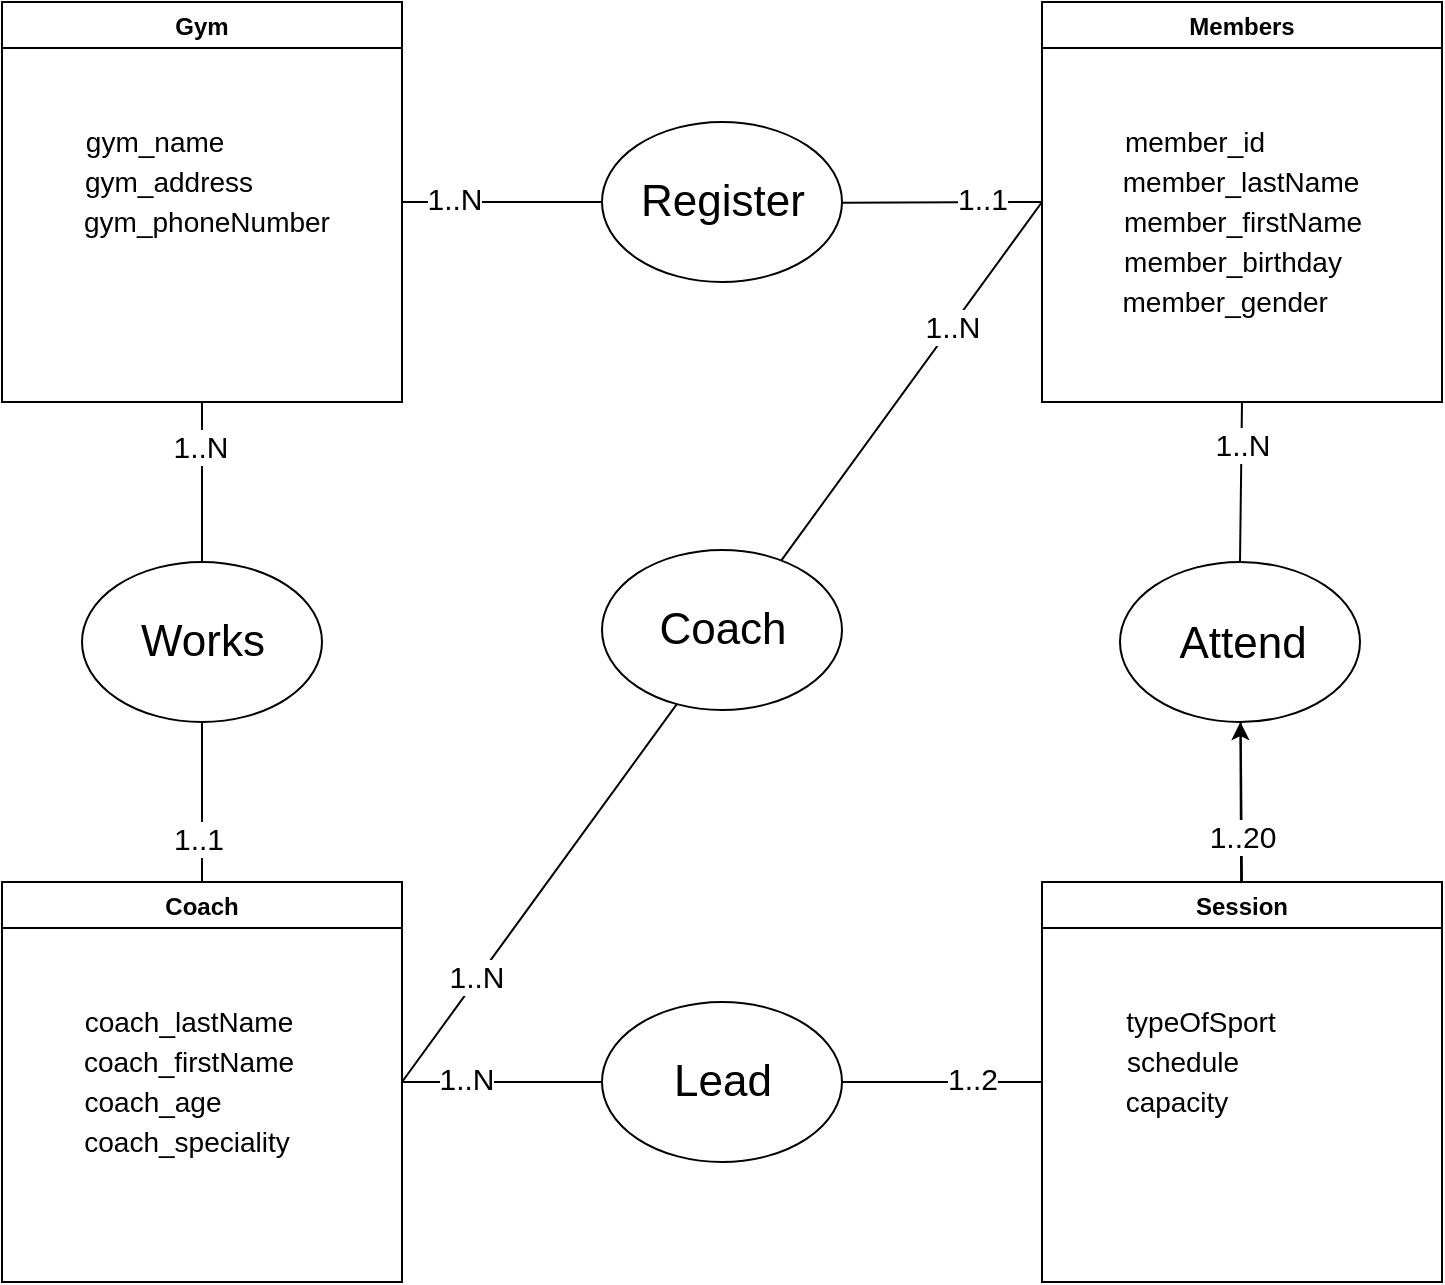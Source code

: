 <mxfile>
    <diagram id="js2nl5Gf9NYXSrSAkuoX" name="Page-1">
        <mxGraphModel dx="745" dy="562" grid="1" gridSize="10" guides="1" tooltips="1" connect="1" arrows="1" fold="1" page="1" pageScale="1" pageWidth="827" pageHeight="1169" background="#ffffff" math="0" shadow="0">
            <root>
                <mxCell id="0"/>
                <mxCell id="1" parent="0"/>
                <mxCell id="2" value="Gym" style="swimlane;" parent="1" vertex="1">
                    <mxGeometry x="80" y="40" width="200" height="200" as="geometry"/>
                </mxCell>
                <mxCell id="5" value="gym_address" style="text;html=1;align=center;verticalAlign=middle;resizable=0;points=[];autosize=1;strokeColor=none;fillColor=none;fontSize=14;" parent="2" vertex="1">
                    <mxGeometry x="33" y="80" width="100" height="20" as="geometry"/>
                </mxCell>
                <mxCell id="4" value="gym_name&amp;nbsp;" style="text;html=1;align=center;verticalAlign=middle;resizable=0;points=[];autosize=1;strokeColor=none;fillColor=none;fontSize=14;" parent="2" vertex="1">
                    <mxGeometry x="33" y="60" width="90" height="20" as="geometry"/>
                </mxCell>
                <mxCell id="6" value="gym_phoneNumber" style="text;html=1;align=center;verticalAlign=middle;resizable=0;points=[];autosize=1;strokeColor=none;fillColor=none;fontSize=14;" parent="2" vertex="1">
                    <mxGeometry x="32" y="100" width="140" height="20" as="geometry"/>
                </mxCell>
                <mxCell id="57" value="" style="ellipse;whiteSpace=wrap;html=1;fontSize=15;" vertex="1" parent="1">
                    <mxGeometry x="380" y="540" width="120" height="80" as="geometry"/>
                </mxCell>
                <mxCell id="28" value="" style="endArrow=none;html=1;fontSize=22;exitX=1;exitY=0.5;exitDx=0;exitDy=0;" edge="1" parent="1" source="8">
                    <mxGeometry width="50" height="50" relative="1" as="geometry">
                        <mxPoint x="430" y="340" as="sourcePoint"/>
                        <mxPoint x="600" y="140" as="targetPoint"/>
                    </mxGeometry>
                </mxCell>
                <mxCell id="66" value="1..N" style="edgeLabel;html=1;align=center;verticalAlign=middle;resizable=0;points=[];fontSize=15;" vertex="1" connectable="0" parent="28">
                    <mxGeometry x="-0.761" y="-1" relative="1" as="geometry">
                        <mxPoint x="-2" y="-1" as="offset"/>
                    </mxGeometry>
                </mxCell>
                <mxCell id="67" value="1..N" style="edgeLabel;html=1;align=center;verticalAlign=middle;resizable=0;points=[];fontSize=15;" vertex="1" connectable="0" parent="28">
                    <mxGeometry x="0.718" y="-1" relative="1" as="geometry">
                        <mxPoint x="-1" y="-1" as="offset"/>
                    </mxGeometry>
                </mxCell>
                <mxCell id="51" value="" style="ellipse;whiteSpace=wrap;html=1;fontSize=15;" vertex="1" parent="1">
                    <mxGeometry x="639" y="320" width="120" height="80" as="geometry"/>
                </mxCell>
                <mxCell id="36" value="" style="ellipse;whiteSpace=wrap;html=1;fontSize=15;" vertex="1" parent="1">
                    <mxGeometry x="380" y="100" width="120" height="80" as="geometry"/>
                </mxCell>
                <mxCell id="3" value="Members" style="swimlane;startSize=23;" parent="1" vertex="1">
                    <mxGeometry x="600" y="40" width="200" height="200" as="geometry"/>
                </mxCell>
                <mxCell id="9" value="member_id" style="text;html=1;align=center;verticalAlign=middle;resizable=0;points=[];autosize=1;strokeColor=none;fillColor=none;fontSize=14;" parent="3" vertex="1">
                    <mxGeometry x="31" y="60" width="90" height="20" as="geometry"/>
                </mxCell>
                <mxCell id="10" value="member_lastName" style="text;html=1;align=center;verticalAlign=middle;resizable=0;points=[];autosize=1;strokeColor=none;fillColor=none;fontSize=14;" parent="3" vertex="1">
                    <mxGeometry x="34" y="80" width="130" height="20" as="geometry"/>
                </mxCell>
                <mxCell id="11" value="member_firstName" style="text;html=1;align=center;verticalAlign=middle;resizable=0;points=[];autosize=1;strokeColor=none;fillColor=none;fontSize=14;" parent="3" vertex="1">
                    <mxGeometry x="35" y="100" width="130" height="20" as="geometry"/>
                </mxCell>
                <mxCell id="12" value="member_birthday" style="text;html=1;align=center;verticalAlign=middle;resizable=0;points=[];autosize=1;strokeColor=none;fillColor=none;fontSize=14;" parent="3" vertex="1">
                    <mxGeometry x="35" y="120" width="120" height="20" as="geometry"/>
                </mxCell>
                <mxCell id="13" value="member_gender&amp;nbsp;&amp;nbsp;" style="text;html=1;align=center;verticalAlign=middle;resizable=0;points=[];autosize=1;strokeColor=none;fillColor=none;fontSize=14;" parent="3" vertex="1">
                    <mxGeometry x="30" y="140" width="130" height="20" as="geometry"/>
                </mxCell>
                <mxCell id="63" value="" style="edgeStyle=none;html=1;fontSize=15;" edge="1" parent="1" source="7" target="51">
                    <mxGeometry relative="1" as="geometry"/>
                </mxCell>
                <mxCell id="7" value="Session" style="swimlane;" parent="1" vertex="1">
                    <mxGeometry x="600" y="480" width="200" height="200" as="geometry"/>
                </mxCell>
                <mxCell id="14" value="typeOfSport" style="text;html=1;align=center;verticalAlign=middle;resizable=0;points=[];autosize=1;strokeColor=none;fillColor=none;fontSize=14;" parent="7" vertex="1">
                    <mxGeometry x="34" y="60" width="90" height="20" as="geometry"/>
                </mxCell>
                <mxCell id="15" value="schedule" style="text;html=1;align=center;verticalAlign=middle;resizable=0;points=[];autosize=1;strokeColor=none;fillColor=none;fontSize=14;" parent="7" vertex="1">
                    <mxGeometry x="35" y="80" width="70" height="20" as="geometry"/>
                </mxCell>
                <mxCell id="16" value="capacity" style="text;html=1;align=center;verticalAlign=middle;resizable=0;points=[];autosize=1;strokeColor=none;fillColor=none;fontSize=14;" parent="7" vertex="1">
                    <mxGeometry x="32" y="100" width="70" height="20" as="geometry"/>
                </mxCell>
                <mxCell id="8" value="Coach" style="swimlane;" parent="1" vertex="1">
                    <mxGeometry x="80" y="480" width="200" height="200" as="geometry"/>
                </mxCell>
                <mxCell id="17" value="coach_lastName" style="text;html=1;align=center;verticalAlign=middle;resizable=0;points=[];autosize=1;strokeColor=none;fillColor=none;fontSize=14;" parent="8" vertex="1">
                    <mxGeometry x="33" y="60" width="120" height="20" as="geometry"/>
                </mxCell>
                <mxCell id="18" value="coach_firstName" style="text;html=1;align=center;verticalAlign=middle;resizable=0;points=[];autosize=1;strokeColor=none;fillColor=none;fontSize=14;" parent="8" vertex="1">
                    <mxGeometry x="33" y="80" width="120" height="20" as="geometry"/>
                </mxCell>
                <mxCell id="19" value="coach_age" style="text;html=1;align=center;verticalAlign=middle;resizable=0;points=[];autosize=1;strokeColor=none;fillColor=none;fontSize=14;" parent="8" vertex="1">
                    <mxGeometry x="35" y="100" width="80" height="20" as="geometry"/>
                </mxCell>
                <mxCell id="20" value="coach_speciality" style="text;html=1;align=center;verticalAlign=middle;resizable=0;points=[];autosize=1;strokeColor=none;fillColor=none;fontSize=14;" parent="8" vertex="1">
                    <mxGeometry x="32" y="120" width="120" height="20" as="geometry"/>
                </mxCell>
                <mxCell id="22" value="" style="endArrow=none;html=1;entryX=0;entryY=0.5;entryDx=0;entryDy=0;startArrow=none;" parent="1" target="3" edge="1" source="36">
                    <mxGeometry width="50" height="50" relative="1" as="geometry">
                        <mxPoint x="280" y="140" as="sourcePoint"/>
                        <mxPoint x="330" y="90" as="targetPoint"/>
                    </mxGeometry>
                </mxCell>
                <mxCell id="23" value="Register" style="edgeLabel;html=1;align=center;verticalAlign=middle;resizable=0;points=[];fontSize=22;" parent="22" vertex="1" connectable="0">
                    <mxGeometry x="0.181" y="2" relative="1" as="geometry">
                        <mxPoint x="-119" y="2" as="offset"/>
                    </mxGeometry>
                </mxCell>
                <mxCell id="35" value="1..1" style="edgeLabel;html=1;align=center;verticalAlign=middle;resizable=0;points=[];fontSize=15;" vertex="1" connectable="0" parent="22">
                    <mxGeometry x="0.863" y="-1" relative="1" as="geometry">
                        <mxPoint x="-23" y="-3" as="offset"/>
                    </mxGeometry>
                </mxCell>
                <mxCell id="24" value="" style="endArrow=none;html=1;fontSize=14;exitX=0.5;exitY=0;exitDx=0;exitDy=0;startArrow=none;" parent="1" source="51" edge="1">
                    <mxGeometry width="50" height="50" relative="1" as="geometry">
                        <mxPoint x="700" y="350" as="sourcePoint"/>
                        <mxPoint x="700" y="240" as="targetPoint"/>
                    </mxGeometry>
                </mxCell>
                <mxCell id="61" value="1..N" style="edgeLabel;html=1;align=center;verticalAlign=middle;resizable=0;points=[];fontSize=15;" vertex="1" connectable="0" parent="24">
                    <mxGeometry x="0.525" relative="1" as="geometry">
                        <mxPoint y="2" as="offset"/>
                    </mxGeometry>
                </mxCell>
                <mxCell id="25" value="" style="endArrow=none;html=1;fontSize=14;entryX=0;entryY=0.5;entryDx=0;entryDy=0;startArrow=none;" parent="1" target="7" edge="1" source="57">
                    <mxGeometry width="50" height="50" relative="1" as="geometry">
                        <mxPoint x="280" y="580" as="sourcePoint"/>
                        <mxPoint x="330" y="530" as="targetPoint"/>
                    </mxGeometry>
                </mxCell>
                <mxCell id="30" value="Lead" style="edgeLabel;html=1;align=center;verticalAlign=middle;resizable=0;points=[];fontSize=22;" vertex="1" connectable="0" parent="25">
                    <mxGeometry x="0.131" y="-2" relative="1" as="geometry">
                        <mxPoint x="-117" y="-2" as="offset"/>
                    </mxGeometry>
                </mxCell>
                <mxCell id="64" value="1..2" style="edgeLabel;html=1;align=center;verticalAlign=middle;resizable=0;points=[];fontSize=15;" vertex="1" connectable="0" parent="25">
                    <mxGeometry x="0.58" relative="1" as="geometry">
                        <mxPoint x="-14" y="-2" as="offset"/>
                    </mxGeometry>
                </mxCell>
                <mxCell id="26" value="" style="endArrow=none;html=1;fontSize=14;entryX=0.5;entryY=1;entryDx=0;entryDy=0;exitX=0.5;exitY=0;exitDx=0;exitDy=0;startArrow=none;" parent="1" source="46" target="2" edge="1">
                    <mxGeometry width="50" height="50" relative="1" as="geometry">
                        <mxPoint x="180" y="350" as="sourcePoint"/>
                        <mxPoint x="160" y="240" as="targetPoint"/>
                    </mxGeometry>
                </mxCell>
                <mxCell id="32" value="1..N" style="edgeLabel;html=1;align=center;verticalAlign=middle;resizable=0;points=[];fontSize=15;" vertex="1" connectable="0" parent="26">
                    <mxGeometry x="0.717" y="-1" relative="1" as="geometry">
                        <mxPoint x="-2" y="10" as="offset"/>
                    </mxGeometry>
                </mxCell>
                <mxCell id="41" value="" style="endArrow=none;html=1;entryX=0;entryY=0.5;entryDx=0;entryDy=0;" edge="1" parent="1" target="36">
                    <mxGeometry width="50" height="50" relative="1" as="geometry">
                        <mxPoint x="280" y="140" as="sourcePoint"/>
                        <mxPoint x="600" y="140" as="targetPoint"/>
                    </mxGeometry>
                </mxCell>
                <mxCell id="42" value="1..N" style="edgeLabel;html=1;align=center;verticalAlign=middle;resizable=0;points=[];fontSize=15;" vertex="1" connectable="0" parent="41">
                    <mxGeometry x="-0.9" y="-1" relative="1" as="geometry">
                        <mxPoint x="21" y="-3" as="offset"/>
                    </mxGeometry>
                </mxCell>
                <mxCell id="46" value="" style="ellipse;whiteSpace=wrap;html=1;fontSize=15;" vertex="1" parent="1">
                    <mxGeometry x="120" y="320" width="120" height="80" as="geometry"/>
                </mxCell>
                <mxCell id="47" value="" style="endArrow=none;html=1;fontSize=14;entryX=0.5;entryY=1;entryDx=0;entryDy=0;exitX=0.5;exitY=0;exitDx=0;exitDy=0;" edge="1" parent="1" source="8" target="46">
                    <mxGeometry width="50" height="50" relative="1" as="geometry">
                        <mxPoint x="180" y="480" as="sourcePoint"/>
                        <mxPoint x="180" y="240" as="targetPoint"/>
                    </mxGeometry>
                </mxCell>
                <mxCell id="48" value="Works" style="edgeLabel;html=1;align=center;verticalAlign=middle;resizable=0;points=[];fontSize=22;" vertex="1" connectable="0" parent="47">
                    <mxGeometry x="-0.3" relative="1" as="geometry">
                        <mxPoint y="-92" as="offset"/>
                    </mxGeometry>
                </mxCell>
                <mxCell id="50" value="1..1" style="edgeLabel;html=1;align=center;verticalAlign=middle;resizable=0;points=[];fontSize=15;" vertex="1" connectable="0" parent="47">
                    <mxGeometry x="-0.733" y="-1" relative="1" as="geometry">
                        <mxPoint x="-3" y="-12" as="offset"/>
                    </mxGeometry>
                </mxCell>
                <mxCell id="52" value="" style="endArrow=none;html=1;fontSize=14;exitX=0.5;exitY=0;exitDx=0;exitDy=0;" edge="1" parent="1" source="7" target="51">
                    <mxGeometry width="50" height="50" relative="1" as="geometry">
                        <mxPoint x="700" y="480" as="sourcePoint"/>
                        <mxPoint x="700" y="240" as="targetPoint"/>
                    </mxGeometry>
                </mxCell>
                <mxCell id="53" value="Attend" style="edgeLabel;html=1;align=center;verticalAlign=middle;resizable=0;points=[];fontSize=22;" vertex="1" connectable="0" parent="52">
                    <mxGeometry x="-0.25" y="-1" relative="1" as="geometry">
                        <mxPoint x="-1" y="-89" as="offset"/>
                    </mxGeometry>
                </mxCell>
                <mxCell id="62" value="1..20" style="edgeLabel;html=1;align=center;verticalAlign=middle;resizable=0;points=[];fontSize=15;" vertex="1" connectable="0" parent="52">
                    <mxGeometry x="-0.475" relative="1" as="geometry">
                        <mxPoint y="-2" as="offset"/>
                    </mxGeometry>
                </mxCell>
                <mxCell id="54" value="" style="ellipse;whiteSpace=wrap;html=1;fontSize=15;" vertex="1" parent="1">
                    <mxGeometry x="380" y="314" width="120" height="80" as="geometry"/>
                </mxCell>
                <mxCell id="56" value="Coach" style="edgeLabel;html=1;align=center;verticalAlign=middle;resizable=0;points=[];fontSize=22;" vertex="1" connectable="0" parent="1">
                    <mxGeometry x="439.908" y="354.202" as="geometry"/>
                </mxCell>
                <mxCell id="58" value="" style="endArrow=none;html=1;fontSize=14;entryX=0;entryY=0.5;entryDx=0;entryDy=0;" edge="1" parent="1" target="57">
                    <mxGeometry width="50" height="50" relative="1" as="geometry">
                        <mxPoint x="280" y="580" as="sourcePoint"/>
                        <mxPoint x="600" y="580" as="targetPoint"/>
                    </mxGeometry>
                </mxCell>
                <mxCell id="65" value="1..N" style="edgeLabel;html=1;align=center;verticalAlign=middle;resizable=0;points=[];fontSize=15;" vertex="1" connectable="0" parent="58">
                    <mxGeometry x="-0.6" relative="1" as="geometry">
                        <mxPoint x="12" y="-2" as="offset"/>
                    </mxGeometry>
                </mxCell>
            </root>
        </mxGraphModel>
    </diagram>
</mxfile>